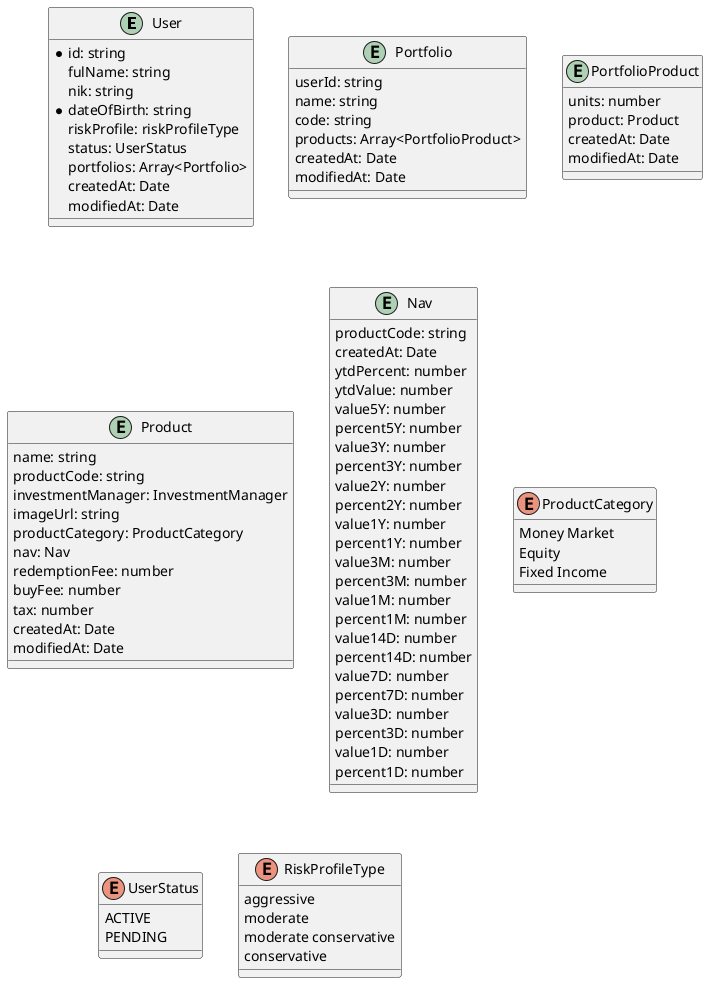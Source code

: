 @startuml

entity User {
    *id: string
    fulName: string
    nik: string
    *dateOfBirth: string
    riskProfile: riskProfileType
    status: UserStatus
    portfolios: Array<Portfolio>
    createdAt: Date
    modifiedAt: Date
}

entity Portfolio {
    userId: string
    name: string
    code: string
    products: Array<PortfolioProduct>
    createdAt: Date
    modifiedAt: Date
}

entity PortfolioProduct {
    units: number
    product: Product
    createdAt: Date
    modifiedAt: Date
}

entity Product {
    name: string
    productCode: string
    investmentManager: InvestmentManager
    imageUrl: string
    productCategory: ProductCategory
    nav: Nav
    redemptionFee: number
    buyFee: number
    tax: number
    createdAt: Date
    modifiedAt: Date
}

entity Nav {
    productCode: string
    createdAt: Date
    ytdPercent: number
    ytdValue: number
    value5Y: number
    percent5Y: number
    value3Y: number
    percent3Y: number
    value2Y: number
    percent2Y: number
    value1Y: number
    percent1Y: number
    value3M: number
    percent3M: number
    value1M: number
    percent1M: number
    value14D: number
    percent14D: number
    value7D: number
    percent7D: number
    value3D: number
    percent3D: number
    value1D: number
    percent1D: number
}

enum ProductCategory {
    Money Market
    Equity
    Fixed Income
}

enum UserStatus{
    ACTIVE
    PENDING
}

enum RiskProfileType{
    aggressive
    moderate
    moderate conservative
    conservative
}
@enduml
